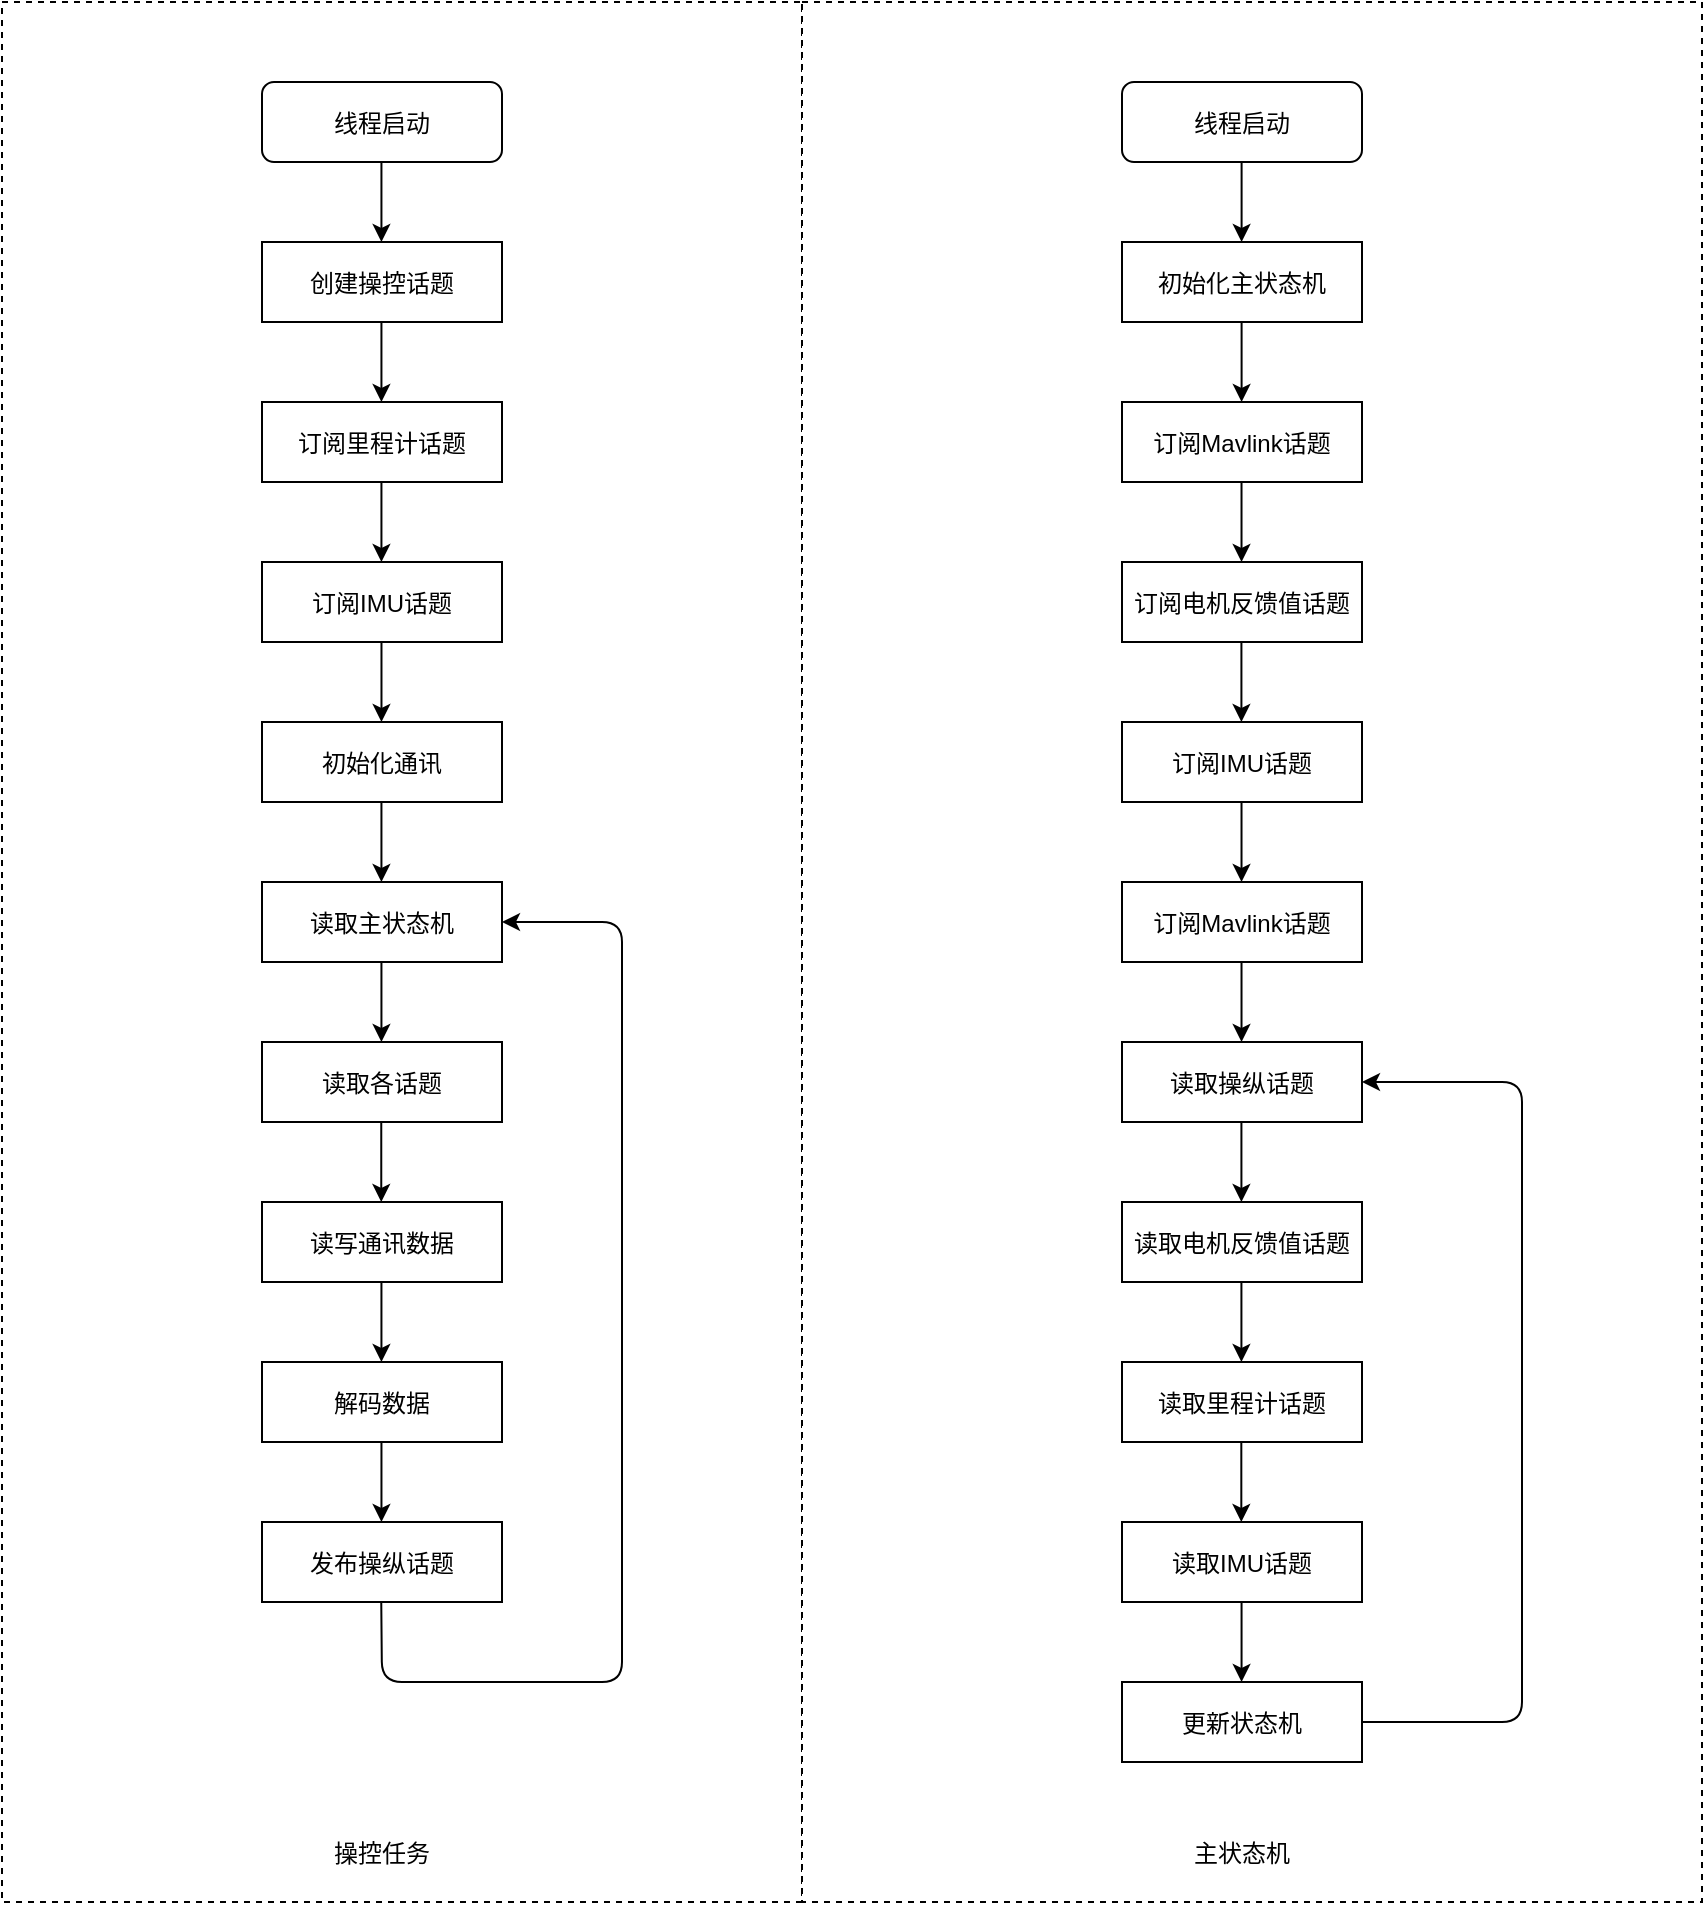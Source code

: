 <mxfile>
    <diagram id="-qXBk9fSbtx8Etgx4qZy" name="Page-1">
        <mxGraphModel dx="2772" dy="2658" grid="1" gridSize="10" guides="1" tooltips="1" connect="1" arrows="1" fold="1" page="1" pageScale="1" pageWidth="850" pageHeight="1100" math="0" shadow="0">
            <root>
                <mxCell id="0"/>
                <mxCell id="1" parent="0"/>
                <mxCell id="46" value="" style="rounded=0;dashed=1;" vertex="1" parent="1">
                    <mxGeometry y="-1100" width="400" height="950" as="geometry"/>
                </mxCell>
                <mxCell id="2" value="" style="rounded=0;dashed=1;" vertex="1" parent="1">
                    <mxGeometry x="400" y="-1100" width="450" height="950" as="geometry"/>
                </mxCell>
                <mxCell id="3" value="线程启动" style="rounded=1;" vertex="1" parent="1">
                    <mxGeometry x="560" y="-1060" width="120" height="40" as="geometry"/>
                </mxCell>
                <mxCell id="4" value="初始化主状态机" style="rounded=0;" vertex="1" parent="1">
                    <mxGeometry x="560" y="-980" width="120" height="40" as="geometry"/>
                </mxCell>
                <mxCell id="5" value="" style="endArrow=classic;entryX=0.5;entryY=0;entryDx=0;entryDy=0;exitX=0.5;exitY=1;exitDx=0;exitDy=0;" edge="1" parent="1">
                    <mxGeometry width="50" height="50" relative="1" as="geometry">
                        <mxPoint x="619.8" y="-1020" as="sourcePoint"/>
                        <mxPoint x="619.8" y="-980" as="targetPoint"/>
                    </mxGeometry>
                </mxCell>
                <mxCell id="6" value="订阅电机反馈值话题" style="rounded=0;" vertex="1" parent="1">
                    <mxGeometry x="560" y="-820" width="120" height="40" as="geometry"/>
                </mxCell>
                <mxCell id="7" value="" style="endArrow=classic;entryX=0.5;entryY=0;entryDx=0;entryDy=0;exitX=0.5;exitY=1;exitDx=0;exitDy=0;" edge="1" parent="1">
                    <mxGeometry width="50" height="50" relative="1" as="geometry">
                        <mxPoint x="619.8" y="-940" as="sourcePoint"/>
                        <mxPoint x="619.8" y="-900" as="targetPoint"/>
                    </mxGeometry>
                </mxCell>
                <mxCell id="8" value="订阅IMU话题" style="rounded=0;" vertex="1" parent="1">
                    <mxGeometry x="560" y="-740" width="120" height="40" as="geometry"/>
                </mxCell>
                <mxCell id="9" value="" style="endArrow=classic;entryX=0.5;entryY=0;entryDx=0;entryDy=0;exitX=0.5;exitY=1;exitDx=0;exitDy=0;" edge="1" parent="1">
                    <mxGeometry width="50" height="50" relative="1" as="geometry">
                        <mxPoint x="619.71" y="-780" as="sourcePoint"/>
                        <mxPoint x="619.71" y="-740" as="targetPoint"/>
                    </mxGeometry>
                </mxCell>
                <mxCell id="10" value="读取IMU话题" style="rounded=0;" vertex="1" parent="1">
                    <mxGeometry x="560" y="-340" width="120" height="40" as="geometry"/>
                </mxCell>
                <mxCell id="11" value="" style="endArrow=classic;entryX=0.5;entryY=0;entryDx=0;entryDy=0;exitX=0.5;exitY=1;exitDx=0;exitDy=0;" edge="1" parent="1">
                    <mxGeometry width="50" height="50" relative="1" as="geometry">
                        <mxPoint x="619.76" y="-700" as="sourcePoint"/>
                        <mxPoint x="619.76" y="-660" as="targetPoint"/>
                    </mxGeometry>
                </mxCell>
                <mxCell id="12" value="订阅Mavlink话题" style="rounded=0;" vertex="1" parent="1">
                    <mxGeometry x="560" y="-900" width="120" height="40" as="geometry"/>
                </mxCell>
                <mxCell id="13" value="" style="endArrow=classic;entryX=0.5;entryY=0;entryDx=0;entryDy=0;exitX=0.5;exitY=1;exitDx=0;exitDy=0;" edge="1" parent="1">
                    <mxGeometry width="50" height="50" relative="1" as="geometry">
                        <mxPoint x="619.76" y="-860" as="sourcePoint"/>
                        <mxPoint x="619.76" y="-820" as="targetPoint"/>
                    </mxGeometry>
                </mxCell>
                <mxCell id="14" value="读取电机反馈值话题" style="rounded=0;" vertex="1" parent="1">
                    <mxGeometry x="560" y="-500" width="120" height="40" as="geometry"/>
                </mxCell>
                <mxCell id="15" value="读取里程计话题" style="rounded=0;" vertex="1" parent="1">
                    <mxGeometry x="560" y="-420" width="120" height="40" as="geometry"/>
                </mxCell>
                <mxCell id="16" value="" style="endArrow=classic;entryX=0.5;entryY=0;entryDx=0;entryDy=0;exitX=0.5;exitY=1;exitDx=0;exitDy=0;" edge="1" parent="1">
                    <mxGeometry width="50" height="50" relative="1" as="geometry">
                        <mxPoint x="619.71" y="-460" as="sourcePoint"/>
                        <mxPoint x="619.71" y="-420" as="targetPoint"/>
                    </mxGeometry>
                </mxCell>
                <mxCell id="17" value="订阅Mavlink话题" style="rounded=0;" vertex="1" parent="1">
                    <mxGeometry x="560" y="-660" width="120" height="40" as="geometry"/>
                </mxCell>
                <mxCell id="18" value="" style="endArrow=classic;entryX=0.5;entryY=0;entryDx=0;entryDy=0;exitX=0.5;exitY=1;exitDx=0;exitDy=0;" edge="1" parent="1">
                    <mxGeometry width="50" height="50" relative="1" as="geometry">
                        <mxPoint x="619.76" y="-620" as="sourcePoint"/>
                        <mxPoint x="619.76" y="-580" as="targetPoint"/>
                    </mxGeometry>
                </mxCell>
                <mxCell id="19" value="" style="endArrow=classic;entryX=0.5;entryY=0;entryDx=0;entryDy=0;exitX=0.5;exitY=1;exitDx=0;exitDy=0;" edge="1" parent="1">
                    <mxGeometry width="50" height="50" relative="1" as="geometry">
                        <mxPoint x="619.66" y="-380" as="sourcePoint"/>
                        <mxPoint x="619.66" y="-340" as="targetPoint"/>
                    </mxGeometry>
                </mxCell>
                <mxCell id="20" value="更新状态机" style="rounded=0;" vertex="1" parent="1">
                    <mxGeometry x="560" y="-260" width="120" height="40" as="geometry"/>
                </mxCell>
                <mxCell id="21" value="" style="endArrow=classic;entryX=0.5;entryY=0;entryDx=0;entryDy=0;exitX=0.5;exitY=1;exitDx=0;exitDy=0;" edge="1" parent="1">
                    <mxGeometry width="50" height="50" relative="1" as="geometry">
                        <mxPoint x="619.78" y="-300" as="sourcePoint"/>
                        <mxPoint x="619.78" y="-260" as="targetPoint"/>
                    </mxGeometry>
                </mxCell>
                <mxCell id="22" value="" style="endArrow=classic;exitX=1;exitY=0.5;exitDx=0;exitDy=0;entryX=1;entryY=0.5;entryDx=0;entryDy=0;" edge="1" parent="1" source="20" target="24">
                    <mxGeometry width="50" height="50" relative="1" as="geometry">
                        <mxPoint x="740.0" y="-260" as="sourcePoint"/>
                        <mxPoint x="760" y="-760" as="targetPoint"/>
                        <Array as="points">
                            <mxPoint x="760" y="-240"/>
                            <mxPoint x="760" y="-480"/>
                            <mxPoint x="760" y="-560"/>
                        </Array>
                    </mxGeometry>
                </mxCell>
                <mxCell id="23" value="主状态机" style="text;strokeColor=none;fillColor=none;align=center;verticalAlign=middle;rounded=0;" vertex="1" parent="1">
                    <mxGeometry x="560" y="-190" width="120" height="30" as="geometry"/>
                </mxCell>
                <mxCell id="24" value="读取操纵话题" style="rounded=0;" vertex="1" parent="1">
                    <mxGeometry x="560" y="-580" width="120" height="40" as="geometry"/>
                </mxCell>
                <mxCell id="25" value="" style="endArrow=classic;entryX=0.5;entryY=0;entryDx=0;entryDy=0;exitX=0.5;exitY=1;exitDx=0;exitDy=0;" edge="1" parent="1">
                    <mxGeometry width="50" height="50" relative="1" as="geometry">
                        <mxPoint x="619.71" y="-540" as="sourcePoint"/>
                        <mxPoint x="619.71" y="-500" as="targetPoint"/>
                    </mxGeometry>
                </mxCell>
                <mxCell id="26" value="线程启动" style="rounded=1;" vertex="1" parent="1">
                    <mxGeometry x="130" y="-1060" width="120" height="40" as="geometry"/>
                </mxCell>
                <mxCell id="27" value="" style="endArrow=classic;entryX=0.5;entryY=0;entryDx=0;entryDy=0;exitX=0.5;exitY=1;exitDx=0;exitDy=0;" edge="1" parent="1">
                    <mxGeometry width="50" height="50" relative="1" as="geometry">
                        <mxPoint x="189.72" y="-1020" as="sourcePoint"/>
                        <mxPoint x="189.72" y="-980" as="targetPoint"/>
                    </mxGeometry>
                </mxCell>
                <mxCell id="29" value="创建操控话题" style="rounded=0;" vertex="1" parent="1">
                    <mxGeometry x="130" y="-980" width="120" height="40" as="geometry"/>
                </mxCell>
                <mxCell id="32" value="读取主状态机" style="rounded=0;" vertex="1" parent="1">
                    <mxGeometry x="130" y="-660" width="120" height="40" as="geometry"/>
                </mxCell>
                <mxCell id="33" value="" style="endArrow=classic;entryX=0.5;entryY=0;entryDx=0;entryDy=0;exitX=0.5;exitY=1;exitDx=0;exitDy=0;" edge="1" parent="1">
                    <mxGeometry width="50" height="50" relative="1" as="geometry">
                        <mxPoint x="189.72" y="-940" as="sourcePoint"/>
                        <mxPoint x="189.72" y="-900" as="targetPoint"/>
                    </mxGeometry>
                </mxCell>
                <mxCell id="34" value="读写通讯数据" style="rounded=0;" vertex="1" parent="1">
                    <mxGeometry x="130" y="-500" width="120" height="40" as="geometry"/>
                </mxCell>
                <mxCell id="35" value="" style="endArrow=classic;entryX=0.5;entryY=0;entryDx=0;entryDy=0;exitX=0.5;exitY=1;exitDx=0;exitDy=0;" edge="1" parent="1">
                    <mxGeometry width="50" height="50" relative="1" as="geometry">
                        <mxPoint x="189.72" y="-620" as="sourcePoint"/>
                        <mxPoint x="189.72" y="-580" as="targetPoint"/>
                    </mxGeometry>
                </mxCell>
                <mxCell id="36" value="初始化通讯" style="rounded=0;" vertex="1" parent="1">
                    <mxGeometry x="130" y="-740" width="120" height="40" as="geometry"/>
                </mxCell>
                <mxCell id="37" value="" style="endArrow=classic;entryX=0.5;entryY=0;entryDx=0;entryDy=0;exitX=0.5;exitY=1;exitDx=0;exitDy=0;" edge="1" parent="1">
                    <mxGeometry width="50" height="50" relative="1" as="geometry">
                        <mxPoint x="189.72" y="-700" as="sourcePoint"/>
                        <mxPoint x="189.72" y="-660" as="targetPoint"/>
                    </mxGeometry>
                </mxCell>
                <mxCell id="38" value="解码数据" style="rounded=0;" vertex="1" parent="1">
                    <mxGeometry x="130" y="-420" width="120" height="40" as="geometry"/>
                </mxCell>
                <mxCell id="39" value="" style="endArrow=classic;entryX=0.5;entryY=0;entryDx=0;entryDy=0;exitX=0.5;exitY=1;exitDx=0;exitDy=0;" edge="1" parent="1">
                    <mxGeometry width="50" height="50" relative="1" as="geometry">
                        <mxPoint x="189.72" y="-460" as="sourcePoint"/>
                        <mxPoint x="189.72" y="-420" as="targetPoint"/>
                    </mxGeometry>
                </mxCell>
                <mxCell id="42" value="" style="endArrow=classic;entryX=0.5;entryY=0;entryDx=0;entryDy=0;exitX=0.5;exitY=1;exitDx=0;exitDy=0;" edge="1" parent="1">
                    <mxGeometry width="50" height="50" relative="1" as="geometry">
                        <mxPoint x="189.73" y="-380" as="sourcePoint"/>
                        <mxPoint x="189.73" y="-340" as="targetPoint"/>
                    </mxGeometry>
                </mxCell>
                <mxCell id="43" value="发布操纵话题" style="rounded=0;" vertex="1" parent="1">
                    <mxGeometry x="130" y="-340" width="120" height="40" as="geometry"/>
                </mxCell>
                <mxCell id="47" value="操控任务" style="text;strokeColor=none;fillColor=none;align=center;verticalAlign=middle;rounded=0;" vertex="1" parent="1">
                    <mxGeometry x="130" y="-190" width="120" height="30" as="geometry"/>
                </mxCell>
                <mxCell id="48" value="订阅里程计话题" style="rounded=0;" vertex="1" parent="1">
                    <mxGeometry x="130" y="-900" width="120" height="40" as="geometry"/>
                </mxCell>
                <mxCell id="49" value="" style="endArrow=classic;entryX=0.5;entryY=0;entryDx=0;entryDy=0;exitX=0.5;exitY=1;exitDx=0;exitDy=0;" edge="1" parent="1">
                    <mxGeometry width="50" height="50" relative="1" as="geometry">
                        <mxPoint x="189.72" y="-860" as="sourcePoint"/>
                        <mxPoint x="189.72" y="-820" as="targetPoint"/>
                    </mxGeometry>
                </mxCell>
                <mxCell id="50" value="订阅IMU话题" style="rounded=0;" vertex="1" parent="1">
                    <mxGeometry x="130" y="-820" width="120" height="40" as="geometry"/>
                </mxCell>
                <mxCell id="51" value="" style="endArrow=classic;entryX=0.5;entryY=0;entryDx=0;entryDy=0;exitX=0.5;exitY=1;exitDx=0;exitDy=0;" edge="1" parent="1">
                    <mxGeometry width="50" height="50" relative="1" as="geometry">
                        <mxPoint x="189.74" y="-780" as="sourcePoint"/>
                        <mxPoint x="189.74" y="-740" as="targetPoint"/>
                    </mxGeometry>
                </mxCell>
                <mxCell id="53" value="" style="endArrow=classic;entryX=1;entryY=0.5;entryDx=0;entryDy=0;exitX=0.5;exitY=1;exitDx=0;exitDy=0;" edge="1" parent="1" target="32">
                    <mxGeometry width="50" height="50" relative="1" as="geometry">
                        <mxPoint x="189.63" y="-300" as="sourcePoint"/>
                        <mxPoint x="189.63" y="-260" as="targetPoint"/>
                        <Array as="points">
                            <mxPoint x="190" y="-260"/>
                            <mxPoint x="310" y="-260"/>
                            <mxPoint x="310" y="-640"/>
                        </Array>
                    </mxGeometry>
                </mxCell>
                <mxCell id="54" value="读取各话题" style="rounded=0;" vertex="1" parent="1">
                    <mxGeometry x="130" y="-580" width="120" height="40" as="geometry"/>
                </mxCell>
                <mxCell id="55" value="" style="endArrow=classic;entryX=0.5;entryY=0;entryDx=0;entryDy=0;exitX=0.5;exitY=1;exitDx=0;exitDy=0;" edge="1" parent="1">
                    <mxGeometry width="50" height="50" relative="1" as="geometry">
                        <mxPoint x="189.63" y="-540" as="sourcePoint"/>
                        <mxPoint x="189.63" y="-500" as="targetPoint"/>
                    </mxGeometry>
                </mxCell>
            </root>
        </mxGraphModel>
    </diagram>
</mxfile>
